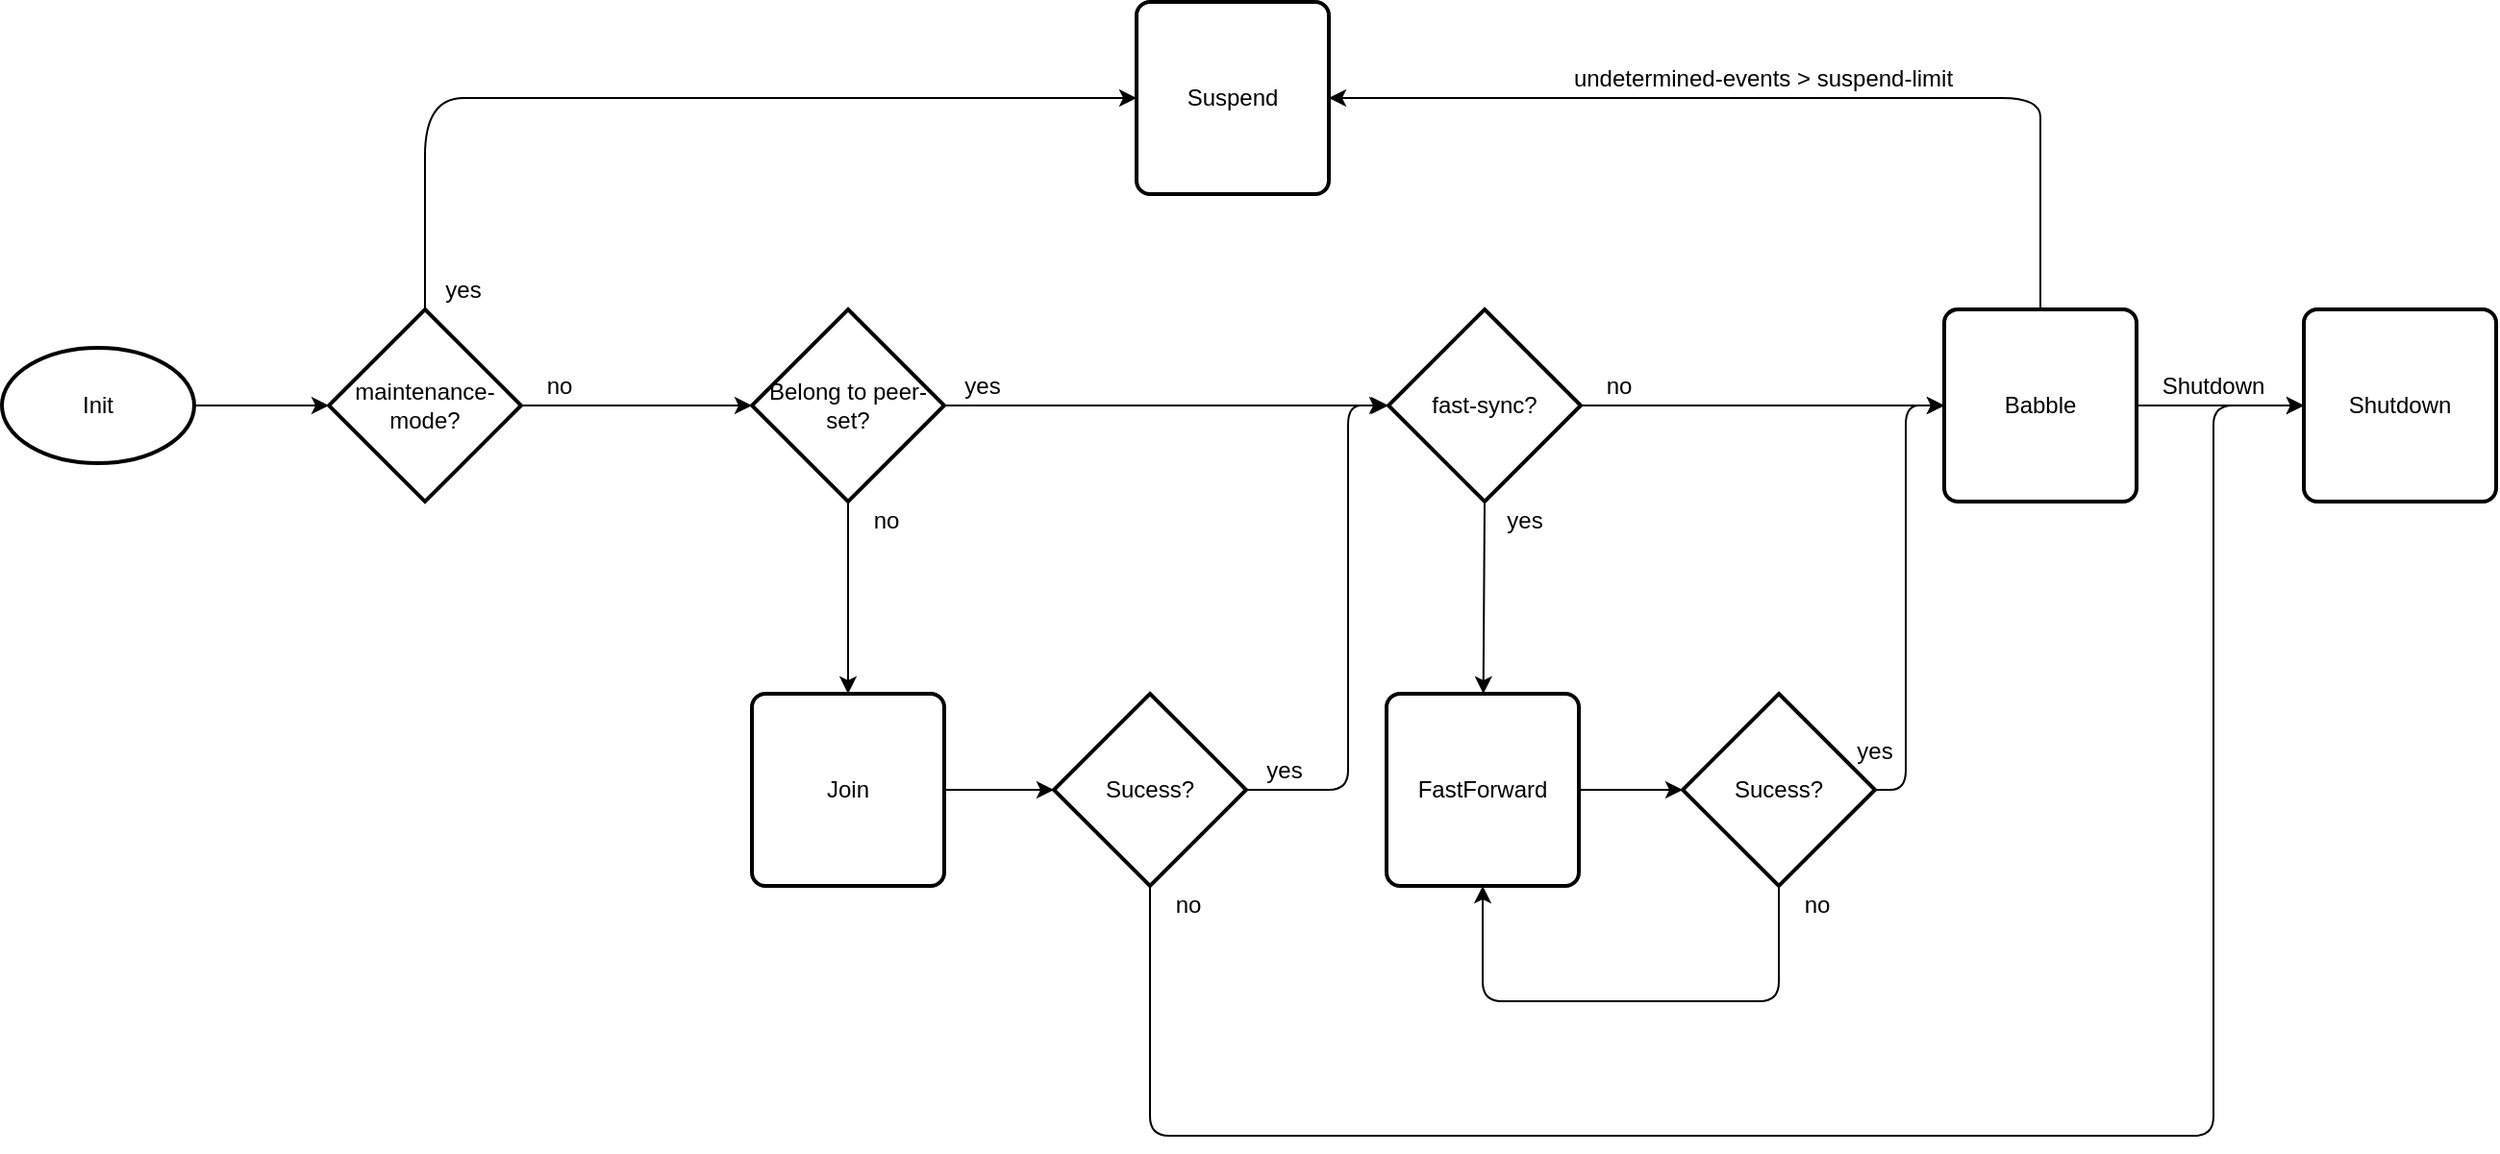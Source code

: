 <mxfile version="12.2.3" type="device" pages="1"><diagram id="6a731a19-8d31-9384-78a2-239565b7b9f0" name="Page-1"><mxGraphModel dx="2510" dy="760" grid="1" gridSize="10" guides="1" tooltips="1" connect="1" arrows="1" fold="1" page="1" pageScale="1" pageWidth="1169" pageHeight="827" background="#ffffff" math="0" shadow="0"><root><mxCell id="0"/><mxCell id="1" parent="0"/><mxCell id="WWe-a3ELUUDemgMxEqPS-55" value="Init" style="strokeWidth=2;html=1;shape=mxgraph.flowchart.start_1;whiteSpace=wrap;" parent="1" vertex="1"><mxGeometry x="-220" y="340" width="100" height="60" as="geometry"/></mxCell><mxCell id="WWe-a3ELUUDemgMxEqPS-56" value="Belong to peer-set?" style="strokeWidth=2;html=1;shape=mxgraph.flowchart.decision;whiteSpace=wrap;" parent="1" vertex="1"><mxGeometry x="170" y="320" width="100" height="100" as="geometry"/></mxCell><mxCell id="WWe-a3ELUUDemgMxEqPS-57" value="fast-sync?" style="strokeWidth=2;html=1;shape=mxgraph.flowchart.decision;whiteSpace=wrap;" parent="1" vertex="1"><mxGeometry x="501" y="320" width="100" height="100" as="geometry"/></mxCell><mxCell id="WWe-a3ELUUDemgMxEqPS-58" value="Babble" style="rounded=1;whiteSpace=wrap;html=1;absoluteArcSize=1;arcSize=14;strokeWidth=2;" parent="1" vertex="1"><mxGeometry x="790" y="320" width="100" height="100" as="geometry"/></mxCell><mxCell id="WWe-a3ELUUDemgMxEqPS-59" value="Shutdown" style="rounded=1;whiteSpace=wrap;html=1;absoluteArcSize=1;arcSize=14;strokeWidth=2;" parent="1" vertex="1"><mxGeometry x="977" y="320" width="100" height="100" as="geometry"/></mxCell><mxCell id="WWe-a3ELUUDemgMxEqPS-60" value="Join" style="rounded=1;whiteSpace=wrap;html=1;absoluteArcSize=1;arcSize=14;strokeWidth=2;" parent="1" vertex="1"><mxGeometry x="170" y="520" width="100" height="100" as="geometry"/></mxCell><mxCell id="WWe-a3ELUUDemgMxEqPS-61" value="Sucess?" style="strokeWidth=2;html=1;shape=mxgraph.flowchart.decision;whiteSpace=wrap;" parent="1" vertex="1"><mxGeometry x="327" y="520" width="100" height="100" as="geometry"/></mxCell><mxCell id="WWe-a3ELUUDemgMxEqPS-62" value="FastForward" style="rounded=1;whiteSpace=wrap;html=1;absoluteArcSize=1;arcSize=14;strokeWidth=2;" parent="1" vertex="1"><mxGeometry x="500" y="520" width="100" height="100" as="geometry"/></mxCell><mxCell id="WWe-a3ELUUDemgMxEqPS-63" value="Sucess?" style="strokeWidth=2;html=1;shape=mxgraph.flowchart.decision;whiteSpace=wrap;" parent="1" vertex="1"><mxGeometry x="654" y="520" width="100" height="100" as="geometry"/></mxCell><mxCell id="WWe-a3ELUUDemgMxEqPS-64" value="" style="endArrow=classic;html=1;entryX=0;entryY=0.5;entryDx=0;entryDy=0;entryPerimeter=0;exitX=1;exitY=0.5;exitDx=0;exitDy=0;exitPerimeter=0;" parent="1" source="Oy32ydqm3EsmyUA5SJ_K-1" target="WWe-a3ELUUDemgMxEqPS-56" edge="1"><mxGeometry width="50" height="50" relative="1" as="geometry"><mxPoint x="30" y="690" as="sourcePoint"/><mxPoint x="80" y="640" as="targetPoint"/></mxGeometry></mxCell><mxCell id="WWe-a3ELUUDemgMxEqPS-65" value="" style="endArrow=classic;html=1;entryX=0.5;entryY=0;entryDx=0;entryDy=0;exitX=0.5;exitY=1;exitDx=0;exitDy=0;exitPerimeter=0;" parent="1" source="WWe-a3ELUUDemgMxEqPS-56" target="WWe-a3ELUUDemgMxEqPS-60" edge="1"><mxGeometry width="50" height="50" relative="1" as="geometry"><mxPoint x="220" y="430" as="sourcePoint"/><mxPoint x="180" y="380" as="targetPoint"/></mxGeometry></mxCell><mxCell id="WWe-a3ELUUDemgMxEqPS-66" value="" style="endArrow=classic;html=1;exitX=1;exitY=0.5;exitDx=0;exitDy=0;exitPerimeter=0;entryX=0;entryY=0.5;entryDx=0;entryDy=0;entryPerimeter=0;" parent="1" source="WWe-a3ELUUDemgMxEqPS-56" target="WWe-a3ELUUDemgMxEqPS-57" edge="1"><mxGeometry width="50" height="50" relative="1" as="geometry"><mxPoint x="230" y="430" as="sourcePoint"/><mxPoint x="480" y="370" as="targetPoint"/></mxGeometry></mxCell><mxCell id="WWe-a3ELUUDemgMxEqPS-67" value="" style="endArrow=classic;html=1;entryX=0;entryY=0.5;entryDx=0;entryDy=0;entryPerimeter=0;" parent="1" source="WWe-a3ELUUDemgMxEqPS-60" target="WWe-a3ELUUDemgMxEqPS-61" edge="1"><mxGeometry width="50" height="50" relative="1" as="geometry"><mxPoint x="230" y="430" as="sourcePoint"/><mxPoint x="230" y="530" as="targetPoint"/></mxGeometry></mxCell><mxCell id="WWe-a3ELUUDemgMxEqPS-68" value="" style="endArrow=classic;html=1;exitX=1;exitY=0.5;exitDx=0;exitDy=0;exitPerimeter=0;" parent="1" source="WWe-a3ELUUDemgMxEqPS-61" edge="1"><mxGeometry width="50" height="50" relative="1" as="geometry"><mxPoint x="280" y="580" as="sourcePoint"/><mxPoint x="500" y="370" as="targetPoint"/><Array as="points"><mxPoint x="480" y="570"/><mxPoint x="480" y="370"/></Array></mxGeometry></mxCell><mxCell id="WWe-a3ELUUDemgMxEqPS-69" value="" style="endArrow=classic;html=1;exitX=0.5;exitY=1;exitDx=0;exitDy=0;exitPerimeter=0;" parent="1" source="WWe-a3ELUUDemgMxEqPS-57" target="WWe-a3ELUUDemgMxEqPS-62" edge="1"><mxGeometry width="50" height="50" relative="1" as="geometry"><mxPoint x="290" y="590" as="sourcePoint"/><mxPoint x="347" y="590" as="targetPoint"/></mxGeometry></mxCell><mxCell id="WWe-a3ELUUDemgMxEqPS-70" value="" style="endArrow=classic;html=1;entryX=0;entryY=0.5;entryDx=0;entryDy=0;entryPerimeter=0;exitX=1;exitY=0.5;exitDx=0;exitDy=0;" parent="1" source="WWe-a3ELUUDemgMxEqPS-62" target="WWe-a3ELUUDemgMxEqPS-63" edge="1"><mxGeometry width="50" height="50" relative="1" as="geometry"><mxPoint x="300" y="600" as="sourcePoint"/><mxPoint x="357" y="600" as="targetPoint"/></mxGeometry></mxCell><mxCell id="WWe-a3ELUUDemgMxEqPS-71" value="" style="endArrow=classic;html=1;entryX=0;entryY=0.5;entryDx=0;entryDy=0;" parent="1" source="WWe-a3ELUUDemgMxEqPS-57" target="WWe-a3ELUUDemgMxEqPS-58" edge="1"><mxGeometry width="50" height="50" relative="1" as="geometry"><mxPoint x="310" y="610" as="sourcePoint"/><mxPoint x="367" y="610" as="targetPoint"/></mxGeometry></mxCell><mxCell id="WWe-a3ELUUDemgMxEqPS-72" value="" style="endArrow=classic;html=1;entryX=0;entryY=0.5;entryDx=0;entryDy=0;exitX=1;exitY=0.5;exitDx=0;exitDy=0;exitPerimeter=0;" parent="1" source="WWe-a3ELUUDemgMxEqPS-63" target="WWe-a3ELUUDemgMxEqPS-58" edge="1"><mxGeometry width="50" height="50" relative="1" as="geometry"><mxPoint x="320" y="620" as="sourcePoint"/><mxPoint x="377" y="620" as="targetPoint"/><Array as="points"><mxPoint x="770" y="570"/><mxPoint x="770" y="370"/></Array></mxGeometry></mxCell><mxCell id="WWe-a3ELUUDemgMxEqPS-73" value="" style="endArrow=classic;html=1;entryX=0;entryY=0.5;entryDx=0;entryDy=0;exitX=1;exitY=0.5;exitDx=0;exitDy=0;" parent="1" source="WWe-a3ELUUDemgMxEqPS-58" target="WWe-a3ELUUDemgMxEqPS-59" edge="1"><mxGeometry width="50" height="50" relative="1" as="geometry"><mxPoint x="330" y="630" as="sourcePoint"/><mxPoint x="387" y="630" as="targetPoint"/></mxGeometry></mxCell><mxCell id="WWe-a3ELUUDemgMxEqPS-74" value="" style="endArrow=classic;html=1;exitX=0.5;exitY=1;exitDx=0;exitDy=0;exitPerimeter=0;entryX=0;entryY=0.5;entryDx=0;entryDy=0;" parent="1" source="WWe-a3ELUUDemgMxEqPS-61" target="WWe-a3ELUUDemgMxEqPS-59" edge="1"><mxGeometry width="50" height="50" relative="1" as="geometry"><mxPoint x="340" y="640" as="sourcePoint"/><mxPoint x="950" y="370" as="targetPoint"/><Array as="points"><mxPoint x="377" y="750"/><mxPoint x="930" y="750"/><mxPoint x="930" y="370"/></Array></mxGeometry></mxCell><mxCell id="WWe-a3ELUUDemgMxEqPS-75" value="" style="endArrow=classic;html=1;entryX=0.5;entryY=1;entryDx=0;entryDy=0;exitX=0.5;exitY=1;exitDx=0;exitDy=0;exitPerimeter=0;" parent="1" source="WWe-a3ELUUDemgMxEqPS-63" target="WWe-a3ELUUDemgMxEqPS-62" edge="1"><mxGeometry width="50" height="50" relative="1" as="geometry"><mxPoint x="350" y="650" as="sourcePoint"/><mxPoint x="407" y="650" as="targetPoint"/><Array as="points"><mxPoint x="704" y="680"/><mxPoint x="550" y="680"/></Array></mxGeometry></mxCell><mxCell id="WWe-a3ELUUDemgMxEqPS-76" value="yes&lt;br&gt;" style="text;html=1;strokeColor=none;fillColor=none;align=center;verticalAlign=middle;whiteSpace=wrap;rounded=0;" parent="1" vertex="1"><mxGeometry x="270" y="350" width="40" height="20" as="geometry"/></mxCell><mxCell id="WWe-a3ELUUDemgMxEqPS-78" value="yes&lt;br&gt;" style="text;html=1;strokeColor=none;fillColor=none;align=center;verticalAlign=middle;whiteSpace=wrap;rounded=0;" parent="1" vertex="1"><mxGeometry x="552" y="420" width="40" height="20" as="geometry"/></mxCell><mxCell id="WWe-a3ELUUDemgMxEqPS-79" value="yes&lt;br&gt;" style="text;html=1;strokeColor=none;fillColor=none;align=center;verticalAlign=middle;whiteSpace=wrap;rounded=0;" parent="1" vertex="1"><mxGeometry x="734" y="540" width="40" height="20" as="geometry"/></mxCell><mxCell id="WWe-a3ELUUDemgMxEqPS-80" value="yes&lt;br&gt;" style="text;html=1;strokeColor=none;fillColor=none;align=center;verticalAlign=middle;whiteSpace=wrap;rounded=0;" parent="1" vertex="1"><mxGeometry x="427" y="550" width="40" height="20" as="geometry"/></mxCell><mxCell id="WWe-a3ELUUDemgMxEqPS-81" value="no" style="text;html=1;strokeColor=none;fillColor=none;align=center;verticalAlign=middle;whiteSpace=wrap;rounded=0;" parent="1" vertex="1"><mxGeometry x="220" y="420" width="40" height="20" as="geometry"/></mxCell><mxCell id="WWe-a3ELUUDemgMxEqPS-82" value="no&lt;br&gt;" style="text;html=1;strokeColor=none;fillColor=none;align=center;verticalAlign=middle;whiteSpace=wrap;rounded=0;" parent="1" vertex="1"><mxGeometry x="601" y="350" width="40" height="20" as="geometry"/></mxCell><mxCell id="WWe-a3ELUUDemgMxEqPS-83" value="no" style="text;html=1;strokeColor=none;fillColor=none;align=center;verticalAlign=middle;whiteSpace=wrap;rounded=0;" parent="1" vertex="1"><mxGeometry x="377" y="620" width="40" height="20" as="geometry"/></mxCell><mxCell id="WWe-a3ELUUDemgMxEqPS-84" value="no" style="text;html=1;strokeColor=none;fillColor=none;align=center;verticalAlign=middle;whiteSpace=wrap;rounded=0;" parent="1" vertex="1"><mxGeometry x="704" y="620" width="40" height="20" as="geometry"/></mxCell><mxCell id="WWe-a3ELUUDemgMxEqPS-86" value="Shutdown" style="text;html=1;strokeColor=none;fillColor=none;align=center;verticalAlign=middle;whiteSpace=wrap;rounded=0;" parent="1" vertex="1"><mxGeometry x="910" y="350" width="40" height="20" as="geometry"/></mxCell><mxCell id="Oy32ydqm3EsmyUA5SJ_K-1" value="maintenance-mode?" style="strokeWidth=2;html=1;shape=mxgraph.flowchart.decision;whiteSpace=wrap;" vertex="1" parent="1"><mxGeometry x="-50" y="320" width="100" height="100" as="geometry"/></mxCell><mxCell id="Oy32ydqm3EsmyUA5SJ_K-2" value="" style="endArrow=classic;html=1;entryX=0;entryY=0.5;entryDx=0;entryDy=0;entryPerimeter=0;exitX=1;exitY=0.5;exitDx=0;exitDy=0;exitPerimeter=0;" edge="1" parent="1" source="WWe-a3ELUUDemgMxEqPS-55" target="Oy32ydqm3EsmyUA5SJ_K-1"><mxGeometry width="50" height="50" relative="1" as="geometry"><mxPoint x="-120" y="370" as="sourcePoint"/><mxPoint x="170" y="370" as="targetPoint"/></mxGeometry></mxCell><mxCell id="Oy32ydqm3EsmyUA5SJ_K-3" value="no&lt;br&gt;" style="text;html=1;strokeColor=none;fillColor=none;align=center;verticalAlign=middle;whiteSpace=wrap;rounded=0;" vertex="1" parent="1"><mxGeometry x="50" y="350" width="40" height="20" as="geometry"/></mxCell><mxCell id="Oy32ydqm3EsmyUA5SJ_K-4" value="Suspend" style="rounded=1;whiteSpace=wrap;html=1;absoluteArcSize=1;arcSize=14;strokeWidth=2;" vertex="1" parent="1"><mxGeometry x="370" y="160" width="100" height="100" as="geometry"/></mxCell><mxCell id="Oy32ydqm3EsmyUA5SJ_K-8" value="" style="curved=1;endArrow=classic;html=1;exitX=0.5;exitY=0;exitDx=0;exitDy=0;exitPerimeter=0;entryX=0;entryY=0.5;entryDx=0;entryDy=0;" edge="1" parent="1" source="Oy32ydqm3EsmyUA5SJ_K-1" target="Oy32ydqm3EsmyUA5SJ_K-4"><mxGeometry width="50" height="50" relative="1" as="geometry"><mxPoint x="-10" y="290" as="sourcePoint"/><mxPoint x="40" y="240" as="targetPoint"/><Array as="points"><mxPoint y="270"/><mxPoint y="210"/><mxPoint x="40" y="210"/></Array></mxGeometry></mxCell><mxCell id="Oy32ydqm3EsmyUA5SJ_K-9" value="yes&lt;br&gt;" style="text;html=1;strokeColor=none;fillColor=none;align=center;verticalAlign=middle;whiteSpace=wrap;rounded=0;" vertex="1" parent="1"><mxGeometry y="300" width="40" height="20" as="geometry"/></mxCell><mxCell id="Oy32ydqm3EsmyUA5SJ_K-14" value="" style="curved=1;endArrow=classic;html=1;entryX=1;entryY=0.5;entryDx=0;entryDy=0;exitX=0.5;exitY=0;exitDx=0;exitDy=0;" edge="1" parent="1" source="WWe-a3ELUUDemgMxEqPS-58" target="Oy32ydqm3EsmyUA5SJ_K-4"><mxGeometry width="50" height="50" relative="1" as="geometry"><mxPoint x="-90" y="830" as="sourcePoint"/><mxPoint x="-40" y="780" as="targetPoint"/><Array as="points"><mxPoint x="840" y="230"/><mxPoint x="840" y="210"/><mxPoint x="800" y="210"/></Array></mxGeometry></mxCell><mxCell id="Oy32ydqm3EsmyUA5SJ_K-15" value="undetermined-events &amp;gt; suspend-limit" style="text;html=1;strokeColor=none;fillColor=none;align=center;verticalAlign=middle;whiteSpace=wrap;rounded=0;" vertex="1" parent="1"><mxGeometry x="592" y="190" width="208" height="20" as="geometry"/></mxCell></root></mxGraphModel></diagram></mxfile>